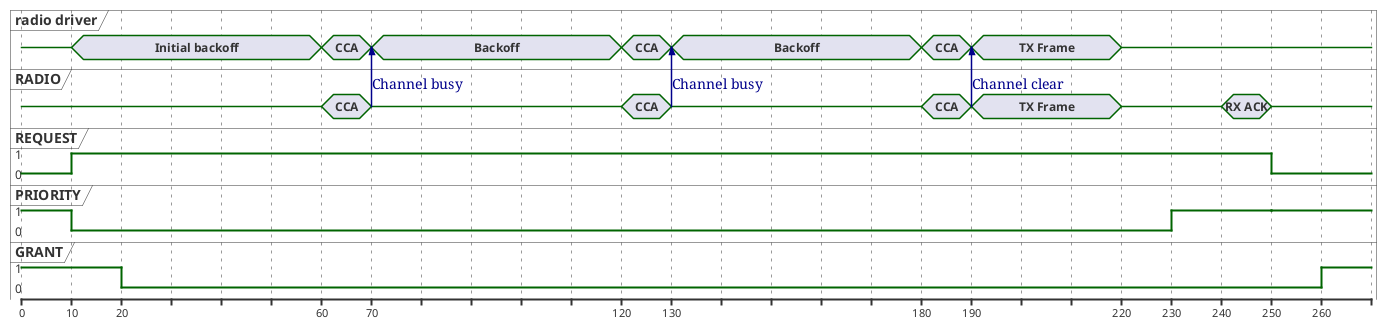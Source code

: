@startuml

'Diagram showing moment of coex request for transmission using csmaca
'when tx_req_mode = NRF_802154_COEX_TX_REQUEST_MODE_FRAME_READY

concise "radio driver" as drv
concise "RADIO" as radio
robust "REQUEST" as request
robust "PRIORITY" as priority
robust "GRANT" as grant

request has 1
request has 0

priority has 1
priority has 0

grant has 1
grant has 0

!$request_inactive = 0
!$request_active = 1

!$priority_none = 1
!$priority_rx = 1
!$priority_tx = 0

!$grant_inactive = 1
!$grant_active = 0

'Initial state
@0
drv is {-}
radio is {-}
request is $request_inactive
priority is $priority_none
grant is $grant_inactive

'Frame reception starts
@+10
drv is "Initial backoff"
radio is {-}
priority is $priority_tx
request is $request_active
@+10
grant is $grant_active
@+40

drv is "CCA"
radio is "CCA"
@+10
radio -> drv: \nChannel busy

drv is "Backoff"
radio is {-}
@+50

drv is "CCA"
radio is "CCA"
@+10
radio -> drv: \nChannel busy

drv is "Backoff"
radio is {-}
@+50

drv is "CCA"
radio is "CCA"
@+10
radio -> drv: \nChannel clear

drv is "TX Frame"
radio is "TX Frame"
@+30

drv is {-}
radio is {-}
@+10

priority is $priority_rx
@+10

radio is "RX ACK"
@+10

radio is {-}
priority is $priority_none
request is $request_inactive
drv is {-}

@+10
grant is $grant_inactive

@enduml
